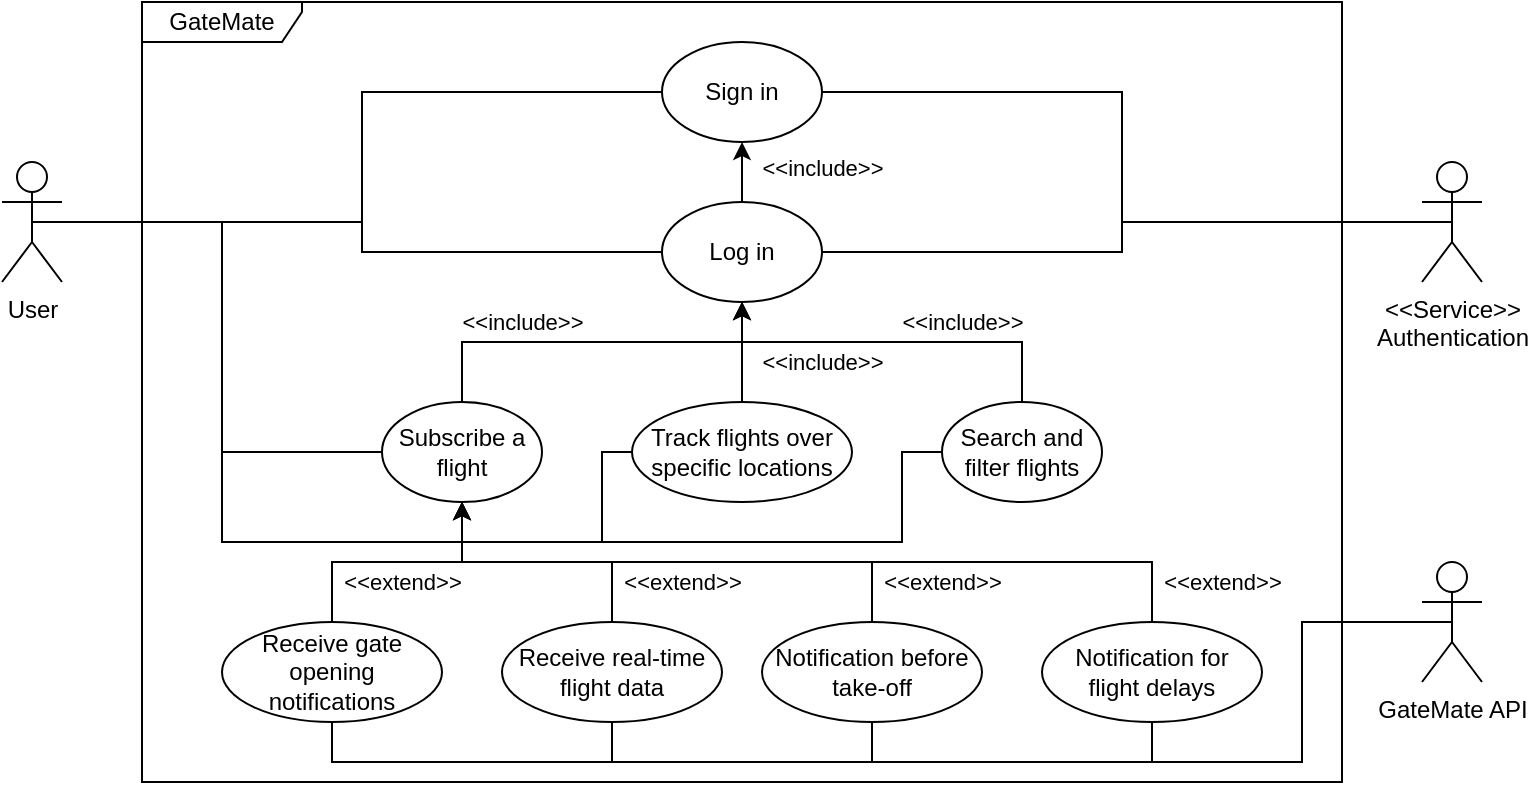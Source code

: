 <mxfile version="22.0.3" type="device">
  <diagram name="Página-1" id="psdwdzTRb8NvhWr8rnD2">
    <mxGraphModel dx="1366" dy="864" grid="1" gridSize="10" guides="1" tooltips="1" connect="1" arrows="1" fold="1" page="1" pageScale="1" pageWidth="827" pageHeight="1169" math="0" shadow="0">
      <root>
        <mxCell id="0" />
        <mxCell id="1" parent="0" />
        <mxCell id="ejqsUacSmvnV02UxF2ge-1" value="GateMate" style="shape=umlFrame;whiteSpace=wrap;html=1;pointerEvents=0;width=80;height=20;" vertex="1" parent="1">
          <mxGeometry x="120" y="120" width="600" height="390" as="geometry" />
        </mxCell>
        <mxCell id="ejqsUacSmvnV02UxF2ge-9" style="edgeStyle=orthogonalEdgeStyle;rounded=0;orthogonalLoop=1;jettySize=auto;html=1;exitX=0.5;exitY=0.5;exitDx=0;exitDy=0;exitPerimeter=0;entryX=0;entryY=0.5;entryDx=0;entryDy=0;endArrow=none;endFill=0;" edge="1" parent="1" source="ejqsUacSmvnV02UxF2ge-2" target="ejqsUacSmvnV02UxF2ge-4">
          <mxGeometry relative="1" as="geometry" />
        </mxCell>
        <mxCell id="ejqsUacSmvnV02UxF2ge-12" style="edgeStyle=orthogonalEdgeStyle;rounded=0;orthogonalLoop=1;jettySize=auto;html=1;exitX=0.5;exitY=0.5;exitDx=0;exitDy=0;exitPerimeter=0;entryX=0;entryY=0.5;entryDx=0;entryDy=0;endArrow=none;endFill=0;" edge="1" parent="1" source="ejqsUacSmvnV02UxF2ge-2" target="ejqsUacSmvnV02UxF2ge-5">
          <mxGeometry relative="1" as="geometry" />
        </mxCell>
        <mxCell id="ejqsUacSmvnV02UxF2ge-56" style="edgeStyle=orthogonalEdgeStyle;rounded=0;orthogonalLoop=1;jettySize=auto;html=1;exitX=0.5;exitY=0.5;exitDx=0;exitDy=0;exitPerimeter=0;entryX=0;entryY=0.5;entryDx=0;entryDy=0;endArrow=none;endFill=0;" edge="1" parent="1" source="ejqsUacSmvnV02UxF2ge-2" target="ejqsUacSmvnV02UxF2ge-14">
          <mxGeometry relative="1" as="geometry" />
        </mxCell>
        <mxCell id="ejqsUacSmvnV02UxF2ge-57" style="edgeStyle=orthogonalEdgeStyle;rounded=0;orthogonalLoop=1;jettySize=auto;html=1;exitX=0.5;exitY=0.5;exitDx=0;exitDy=0;exitPerimeter=0;entryX=0;entryY=0.5;entryDx=0;entryDy=0;endArrow=none;endFill=0;" edge="1" parent="1" source="ejqsUacSmvnV02UxF2ge-2" target="ejqsUacSmvnV02UxF2ge-15">
          <mxGeometry relative="1" as="geometry">
            <Array as="points">
              <mxPoint x="160" y="230" />
              <mxPoint x="160" y="390" />
              <mxPoint x="350" y="390" />
              <mxPoint x="350" y="345" />
            </Array>
          </mxGeometry>
        </mxCell>
        <mxCell id="ejqsUacSmvnV02UxF2ge-58" style="edgeStyle=orthogonalEdgeStyle;rounded=0;orthogonalLoop=1;jettySize=auto;html=1;exitX=0.5;exitY=0.5;exitDx=0;exitDy=0;exitPerimeter=0;entryX=0;entryY=0.5;entryDx=0;entryDy=0;endArrow=none;endFill=0;" edge="1" parent="1" source="ejqsUacSmvnV02UxF2ge-2" target="ejqsUacSmvnV02UxF2ge-13">
          <mxGeometry relative="1" as="geometry">
            <Array as="points">
              <mxPoint x="160" y="230" />
              <mxPoint x="160" y="390" />
              <mxPoint x="500" y="390" />
              <mxPoint x="500" y="345" />
            </Array>
          </mxGeometry>
        </mxCell>
        <mxCell id="ejqsUacSmvnV02UxF2ge-2" value="User" style="shape=umlActor;verticalLabelPosition=bottom;verticalAlign=top;html=1;" vertex="1" parent="1">
          <mxGeometry x="50" y="200" width="30" height="60" as="geometry" />
        </mxCell>
        <mxCell id="ejqsUacSmvnV02UxF2ge-10" style="edgeStyle=orthogonalEdgeStyle;rounded=0;orthogonalLoop=1;jettySize=auto;html=1;exitX=0.5;exitY=0.5;exitDx=0;exitDy=0;exitPerimeter=0;entryX=1;entryY=0.5;entryDx=0;entryDy=0;endArrow=none;endFill=0;" edge="1" parent="1" source="ejqsUacSmvnV02UxF2ge-3" target="ejqsUacSmvnV02UxF2ge-4">
          <mxGeometry relative="1" as="geometry" />
        </mxCell>
        <mxCell id="ejqsUacSmvnV02UxF2ge-11" style="edgeStyle=orthogonalEdgeStyle;rounded=0;orthogonalLoop=1;jettySize=auto;html=1;exitX=0.5;exitY=0.5;exitDx=0;exitDy=0;exitPerimeter=0;entryX=1;entryY=0.5;entryDx=0;entryDy=0;endArrow=none;endFill=0;" edge="1" parent="1" source="ejqsUacSmvnV02UxF2ge-3" target="ejqsUacSmvnV02UxF2ge-5">
          <mxGeometry relative="1" as="geometry" />
        </mxCell>
        <mxCell id="ejqsUacSmvnV02UxF2ge-3" value="&amp;lt;&amp;lt;Service&amp;gt;&amp;gt;&lt;br&gt;Authentication&lt;br&gt;" style="shape=umlActor;verticalLabelPosition=bottom;verticalAlign=top;html=1;" vertex="1" parent="1">
          <mxGeometry x="760" y="200" width="30" height="60" as="geometry" />
        </mxCell>
        <mxCell id="ejqsUacSmvnV02UxF2ge-19" style="edgeStyle=orthogonalEdgeStyle;rounded=0;orthogonalLoop=1;jettySize=auto;html=1;exitX=0.5;exitY=0;exitDx=0;exitDy=0;entryX=0.5;entryY=1;entryDx=0;entryDy=0;" edge="1" parent="1" source="ejqsUacSmvnV02UxF2ge-4" target="ejqsUacSmvnV02UxF2ge-5">
          <mxGeometry relative="1" as="geometry" />
        </mxCell>
        <mxCell id="ejqsUacSmvnV02UxF2ge-20" value="&amp;lt;&amp;lt;include&amp;gt;&amp;gt;" style="edgeLabel;html=1;align=center;verticalAlign=middle;resizable=0;points=[];" vertex="1" connectable="0" parent="ejqsUacSmvnV02UxF2ge-19">
          <mxGeometry x="0.133" y="-4" relative="1" as="geometry">
            <mxPoint x="36" as="offset" />
          </mxGeometry>
        </mxCell>
        <mxCell id="ejqsUacSmvnV02UxF2ge-4" value="Log in" style="ellipse;whiteSpace=wrap;html=1;" vertex="1" parent="1">
          <mxGeometry x="380" y="220" width="80" height="50" as="geometry" />
        </mxCell>
        <mxCell id="ejqsUacSmvnV02UxF2ge-5" value="Sign in" style="ellipse;whiteSpace=wrap;html=1;" vertex="1" parent="1">
          <mxGeometry x="380" y="140" width="80" height="50" as="geometry" />
        </mxCell>
        <mxCell id="ejqsUacSmvnV02UxF2ge-23" style="edgeStyle=orthogonalEdgeStyle;rounded=0;orthogonalLoop=1;jettySize=auto;html=1;exitX=0.5;exitY=0;exitDx=0;exitDy=0;entryX=0.5;entryY=1;entryDx=0;entryDy=0;" edge="1" parent="1" source="ejqsUacSmvnV02UxF2ge-13" target="ejqsUacSmvnV02UxF2ge-4">
          <mxGeometry relative="1" as="geometry">
            <Array as="points">
              <mxPoint x="560" y="290" />
              <mxPoint x="420" y="290" />
            </Array>
          </mxGeometry>
        </mxCell>
        <mxCell id="ejqsUacSmvnV02UxF2ge-13" value="Search and filter flights" style="ellipse;whiteSpace=wrap;html=1;" vertex="1" parent="1">
          <mxGeometry x="520" y="320" width="80" height="50" as="geometry" />
        </mxCell>
        <mxCell id="ejqsUacSmvnV02UxF2ge-26" style="edgeStyle=orthogonalEdgeStyle;rounded=0;orthogonalLoop=1;jettySize=auto;html=1;exitX=0.5;exitY=0;exitDx=0;exitDy=0;entryX=0.5;entryY=1;entryDx=0;entryDy=0;" edge="1" parent="1" source="ejqsUacSmvnV02UxF2ge-14" target="ejqsUacSmvnV02UxF2ge-4">
          <mxGeometry relative="1" as="geometry">
            <Array as="points">
              <mxPoint x="280" y="290" />
              <mxPoint x="420" y="290" />
            </Array>
          </mxGeometry>
        </mxCell>
        <mxCell id="ejqsUacSmvnV02UxF2ge-14" value="Subscribe a flight" style="ellipse;whiteSpace=wrap;html=1;" vertex="1" parent="1">
          <mxGeometry x="240" y="320" width="80" height="50" as="geometry" />
        </mxCell>
        <mxCell id="ejqsUacSmvnV02UxF2ge-27" style="edgeStyle=orthogonalEdgeStyle;rounded=0;orthogonalLoop=1;jettySize=auto;html=1;exitX=0.5;exitY=0;exitDx=0;exitDy=0;entryX=0.5;entryY=1;entryDx=0;entryDy=0;" edge="1" parent="1" source="ejqsUacSmvnV02UxF2ge-15" target="ejqsUacSmvnV02UxF2ge-4">
          <mxGeometry relative="1" as="geometry">
            <mxPoint x="420" y="280" as="targetPoint" />
          </mxGeometry>
        </mxCell>
        <mxCell id="ejqsUacSmvnV02UxF2ge-15" value="Track flights over specific locations" style="ellipse;whiteSpace=wrap;html=1;" vertex="1" parent="1">
          <mxGeometry x="365" y="320" width="110" height="50" as="geometry" />
        </mxCell>
        <mxCell id="ejqsUacSmvnV02UxF2ge-28" value="&amp;lt;&amp;lt;include&amp;gt;&amp;gt;" style="edgeLabel;html=1;align=center;verticalAlign=middle;resizable=0;points=[];" vertex="1" connectable="0" parent="1">
          <mxGeometry x="530" y="279.997" as="geometry" />
        </mxCell>
        <mxCell id="ejqsUacSmvnV02UxF2ge-29" value="&amp;lt;&amp;lt;include&amp;gt;&amp;gt;" style="edgeLabel;html=1;align=center;verticalAlign=middle;resizable=0;points=[];" vertex="1" connectable="0" parent="1">
          <mxGeometry x="310" y="279.997" as="geometry" />
        </mxCell>
        <mxCell id="ejqsUacSmvnV02UxF2ge-31" value="&amp;lt;&amp;lt;include&amp;gt;&amp;gt;" style="edgeLabel;html=1;align=center;verticalAlign=middle;resizable=0;points=[];" vertex="1" connectable="0" parent="1">
          <mxGeometry x="460" y="299.997" as="geometry" />
        </mxCell>
        <mxCell id="ejqsUacSmvnV02UxF2ge-52" style="edgeStyle=orthogonalEdgeStyle;rounded=0;orthogonalLoop=1;jettySize=auto;html=1;exitX=0.5;exitY=0.5;exitDx=0;exitDy=0;exitPerimeter=0;entryX=0.5;entryY=1;entryDx=0;entryDy=0;endArrow=none;endFill=0;" edge="1" parent="1" source="ejqsUacSmvnV02UxF2ge-32" target="ejqsUacSmvnV02UxF2ge-34">
          <mxGeometry relative="1" as="geometry">
            <Array as="points">
              <mxPoint x="700" y="430" />
              <mxPoint x="700" y="500" />
              <mxPoint x="625" y="500" />
            </Array>
          </mxGeometry>
        </mxCell>
        <mxCell id="ejqsUacSmvnV02UxF2ge-53" style="edgeStyle=orthogonalEdgeStyle;rounded=0;orthogonalLoop=1;jettySize=auto;html=1;exitX=0.5;exitY=0.5;exitDx=0;exitDy=0;exitPerimeter=0;entryX=0.5;entryY=1;entryDx=0;entryDy=0;endArrow=none;endFill=0;" edge="1" parent="1" source="ejqsUacSmvnV02UxF2ge-32" target="ejqsUacSmvnV02UxF2ge-35">
          <mxGeometry relative="1" as="geometry">
            <Array as="points">
              <mxPoint x="700" y="430" />
              <mxPoint x="700" y="500" />
              <mxPoint x="485" y="500" />
            </Array>
          </mxGeometry>
        </mxCell>
        <mxCell id="ejqsUacSmvnV02UxF2ge-54" style="edgeStyle=orthogonalEdgeStyle;rounded=0;orthogonalLoop=1;jettySize=auto;html=1;exitX=0.5;exitY=0.5;exitDx=0;exitDy=0;exitPerimeter=0;entryX=0.5;entryY=1;entryDx=0;entryDy=0;endArrow=none;endFill=0;" edge="1" parent="1" source="ejqsUacSmvnV02UxF2ge-32" target="ejqsUacSmvnV02UxF2ge-36">
          <mxGeometry relative="1" as="geometry">
            <Array as="points">
              <mxPoint x="700" y="430" />
              <mxPoint x="700" y="500" />
              <mxPoint x="355" y="500" />
            </Array>
          </mxGeometry>
        </mxCell>
        <mxCell id="ejqsUacSmvnV02UxF2ge-55" style="edgeStyle=orthogonalEdgeStyle;rounded=0;orthogonalLoop=1;jettySize=auto;html=1;exitX=0.5;exitY=0.5;exitDx=0;exitDy=0;exitPerimeter=0;entryX=0.5;entryY=1;entryDx=0;entryDy=0;endArrow=none;endFill=0;" edge="1" parent="1" source="ejqsUacSmvnV02UxF2ge-32" target="ejqsUacSmvnV02UxF2ge-37">
          <mxGeometry relative="1" as="geometry">
            <Array as="points">
              <mxPoint x="700" y="430" />
              <mxPoint x="700" y="500" />
              <mxPoint x="215" y="500" />
            </Array>
          </mxGeometry>
        </mxCell>
        <mxCell id="ejqsUacSmvnV02UxF2ge-32" value="GateMate API" style="shape=umlActor;verticalLabelPosition=bottom;verticalAlign=top;html=1;" vertex="1" parent="1">
          <mxGeometry x="760" y="400" width="30" height="60" as="geometry" />
        </mxCell>
        <mxCell id="ejqsUacSmvnV02UxF2ge-44" style="edgeStyle=orthogonalEdgeStyle;rounded=0;orthogonalLoop=1;jettySize=auto;html=1;exitX=0.5;exitY=0;exitDx=0;exitDy=0;entryX=0.5;entryY=1;entryDx=0;entryDy=0;" edge="1" parent="1" source="ejqsUacSmvnV02UxF2ge-34" target="ejqsUacSmvnV02UxF2ge-14">
          <mxGeometry relative="1" as="geometry">
            <Array as="points">
              <mxPoint x="625" y="400" />
              <mxPoint x="280" y="400" />
            </Array>
          </mxGeometry>
        </mxCell>
        <mxCell id="ejqsUacSmvnV02UxF2ge-34" value="Notification for &lt;br&gt;flight delays" style="ellipse;whiteSpace=wrap;html=1;" vertex="1" parent="1">
          <mxGeometry x="570" y="430" width="110" height="50" as="geometry" />
        </mxCell>
        <mxCell id="ejqsUacSmvnV02UxF2ge-43" style="edgeStyle=orthogonalEdgeStyle;rounded=0;orthogonalLoop=1;jettySize=auto;html=1;exitX=0.5;exitY=0;exitDx=0;exitDy=0;entryX=0.5;entryY=1;entryDx=0;entryDy=0;" edge="1" parent="1" source="ejqsUacSmvnV02UxF2ge-35" target="ejqsUacSmvnV02UxF2ge-14">
          <mxGeometry relative="1" as="geometry">
            <Array as="points">
              <mxPoint x="485" y="400" />
              <mxPoint x="280" y="400" />
            </Array>
          </mxGeometry>
        </mxCell>
        <mxCell id="ejqsUacSmvnV02UxF2ge-35" value="Notification before take-off" style="ellipse;whiteSpace=wrap;html=1;" vertex="1" parent="1">
          <mxGeometry x="430" y="430" width="110" height="50" as="geometry" />
        </mxCell>
        <mxCell id="ejqsUacSmvnV02UxF2ge-59" style="edgeStyle=orthogonalEdgeStyle;rounded=0;orthogonalLoop=1;jettySize=auto;html=1;exitX=0.5;exitY=0;exitDx=0;exitDy=0;entryX=0.5;entryY=1;entryDx=0;entryDy=0;" edge="1" parent="1" source="ejqsUacSmvnV02UxF2ge-36" target="ejqsUacSmvnV02UxF2ge-14">
          <mxGeometry relative="1" as="geometry" />
        </mxCell>
        <mxCell id="ejqsUacSmvnV02UxF2ge-36" value="Receive real-time flight data" style="ellipse;whiteSpace=wrap;html=1;" vertex="1" parent="1">
          <mxGeometry x="300" y="430" width="110" height="50" as="geometry" />
        </mxCell>
        <mxCell id="ejqsUacSmvnV02UxF2ge-38" style="edgeStyle=orthogonalEdgeStyle;rounded=0;orthogonalLoop=1;jettySize=auto;html=1;exitX=0.5;exitY=0;exitDx=0;exitDy=0;entryX=0.5;entryY=1;entryDx=0;entryDy=0;" edge="1" parent="1" source="ejqsUacSmvnV02UxF2ge-37" target="ejqsUacSmvnV02UxF2ge-14">
          <mxGeometry relative="1" as="geometry">
            <Array as="points">
              <mxPoint x="215" y="400" />
              <mxPoint x="280" y="400" />
            </Array>
          </mxGeometry>
        </mxCell>
        <mxCell id="ejqsUacSmvnV02UxF2ge-45" value="&amp;lt;&amp;lt;extend&amp;gt;&amp;gt;" style="edgeLabel;html=1;align=center;verticalAlign=middle;resizable=0;points=[];" vertex="1" connectable="0" parent="ejqsUacSmvnV02UxF2ge-38">
          <mxGeometry x="-0.653" y="2" relative="1" as="geometry">
            <mxPoint x="37" y="1" as="offset" />
          </mxGeometry>
        </mxCell>
        <mxCell id="ejqsUacSmvnV02UxF2ge-37" value="Receive gate opening notifications" style="ellipse;whiteSpace=wrap;html=1;" vertex="1" parent="1">
          <mxGeometry x="160" y="430" width="110" height="50" as="geometry" />
        </mxCell>
        <mxCell id="ejqsUacSmvnV02UxF2ge-46" value="&amp;lt;&amp;lt;extend&amp;gt;&amp;gt;" style="edgeLabel;html=1;align=center;verticalAlign=middle;resizable=0;points=[];" vertex="1" connectable="0" parent="1">
          <mxGeometry x="389.998" y="410.002" as="geometry" />
        </mxCell>
        <mxCell id="ejqsUacSmvnV02UxF2ge-47" value="&amp;lt;&amp;lt;extend&amp;gt;&amp;gt;" style="edgeLabel;html=1;align=center;verticalAlign=middle;resizable=0;points=[];" vertex="1" connectable="0" parent="1">
          <mxGeometry x="519.998" y="410.002" as="geometry" />
        </mxCell>
        <mxCell id="ejqsUacSmvnV02UxF2ge-48" value="&amp;lt;&amp;lt;extend&amp;gt;&amp;gt;" style="edgeLabel;html=1;align=center;verticalAlign=middle;resizable=0;points=[];" vertex="1" connectable="0" parent="1">
          <mxGeometry x="659.998" y="410.002" as="geometry" />
        </mxCell>
      </root>
    </mxGraphModel>
  </diagram>
</mxfile>
